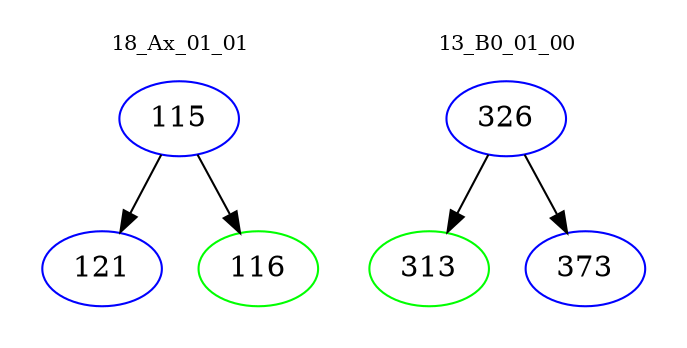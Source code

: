 digraph{
subgraph cluster_0 {
color = white
label = "18_Ax_01_01";
fontsize=10;
T0_115 [label="115", color="blue"]
T0_115 -> T0_121 [color="black"]
T0_121 [label="121", color="blue"]
T0_115 -> T0_116 [color="black"]
T0_116 [label="116", color="green"]
}
subgraph cluster_1 {
color = white
label = "13_B0_01_00";
fontsize=10;
T1_326 [label="326", color="blue"]
T1_326 -> T1_313 [color="black"]
T1_313 [label="313", color="green"]
T1_326 -> T1_373 [color="black"]
T1_373 [label="373", color="blue"]
}
}
